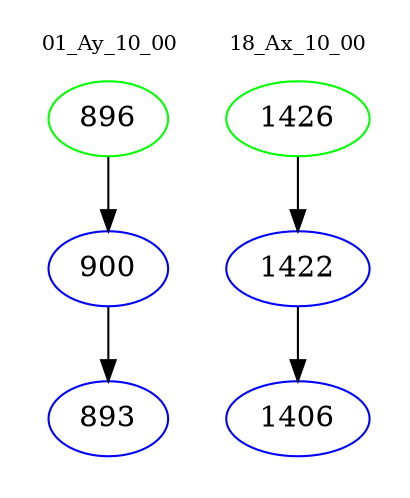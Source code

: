 digraph{
subgraph cluster_0 {
color = white
label = "01_Ay_10_00";
fontsize=10;
T0_896 [label="896", color="green"]
T0_896 -> T0_900 [color="black"]
T0_900 [label="900", color="blue"]
T0_900 -> T0_893 [color="black"]
T0_893 [label="893", color="blue"]
}
subgraph cluster_1 {
color = white
label = "18_Ax_10_00";
fontsize=10;
T1_1426 [label="1426", color="green"]
T1_1426 -> T1_1422 [color="black"]
T1_1422 [label="1422", color="blue"]
T1_1422 -> T1_1406 [color="black"]
T1_1406 [label="1406", color="blue"]
}
}
